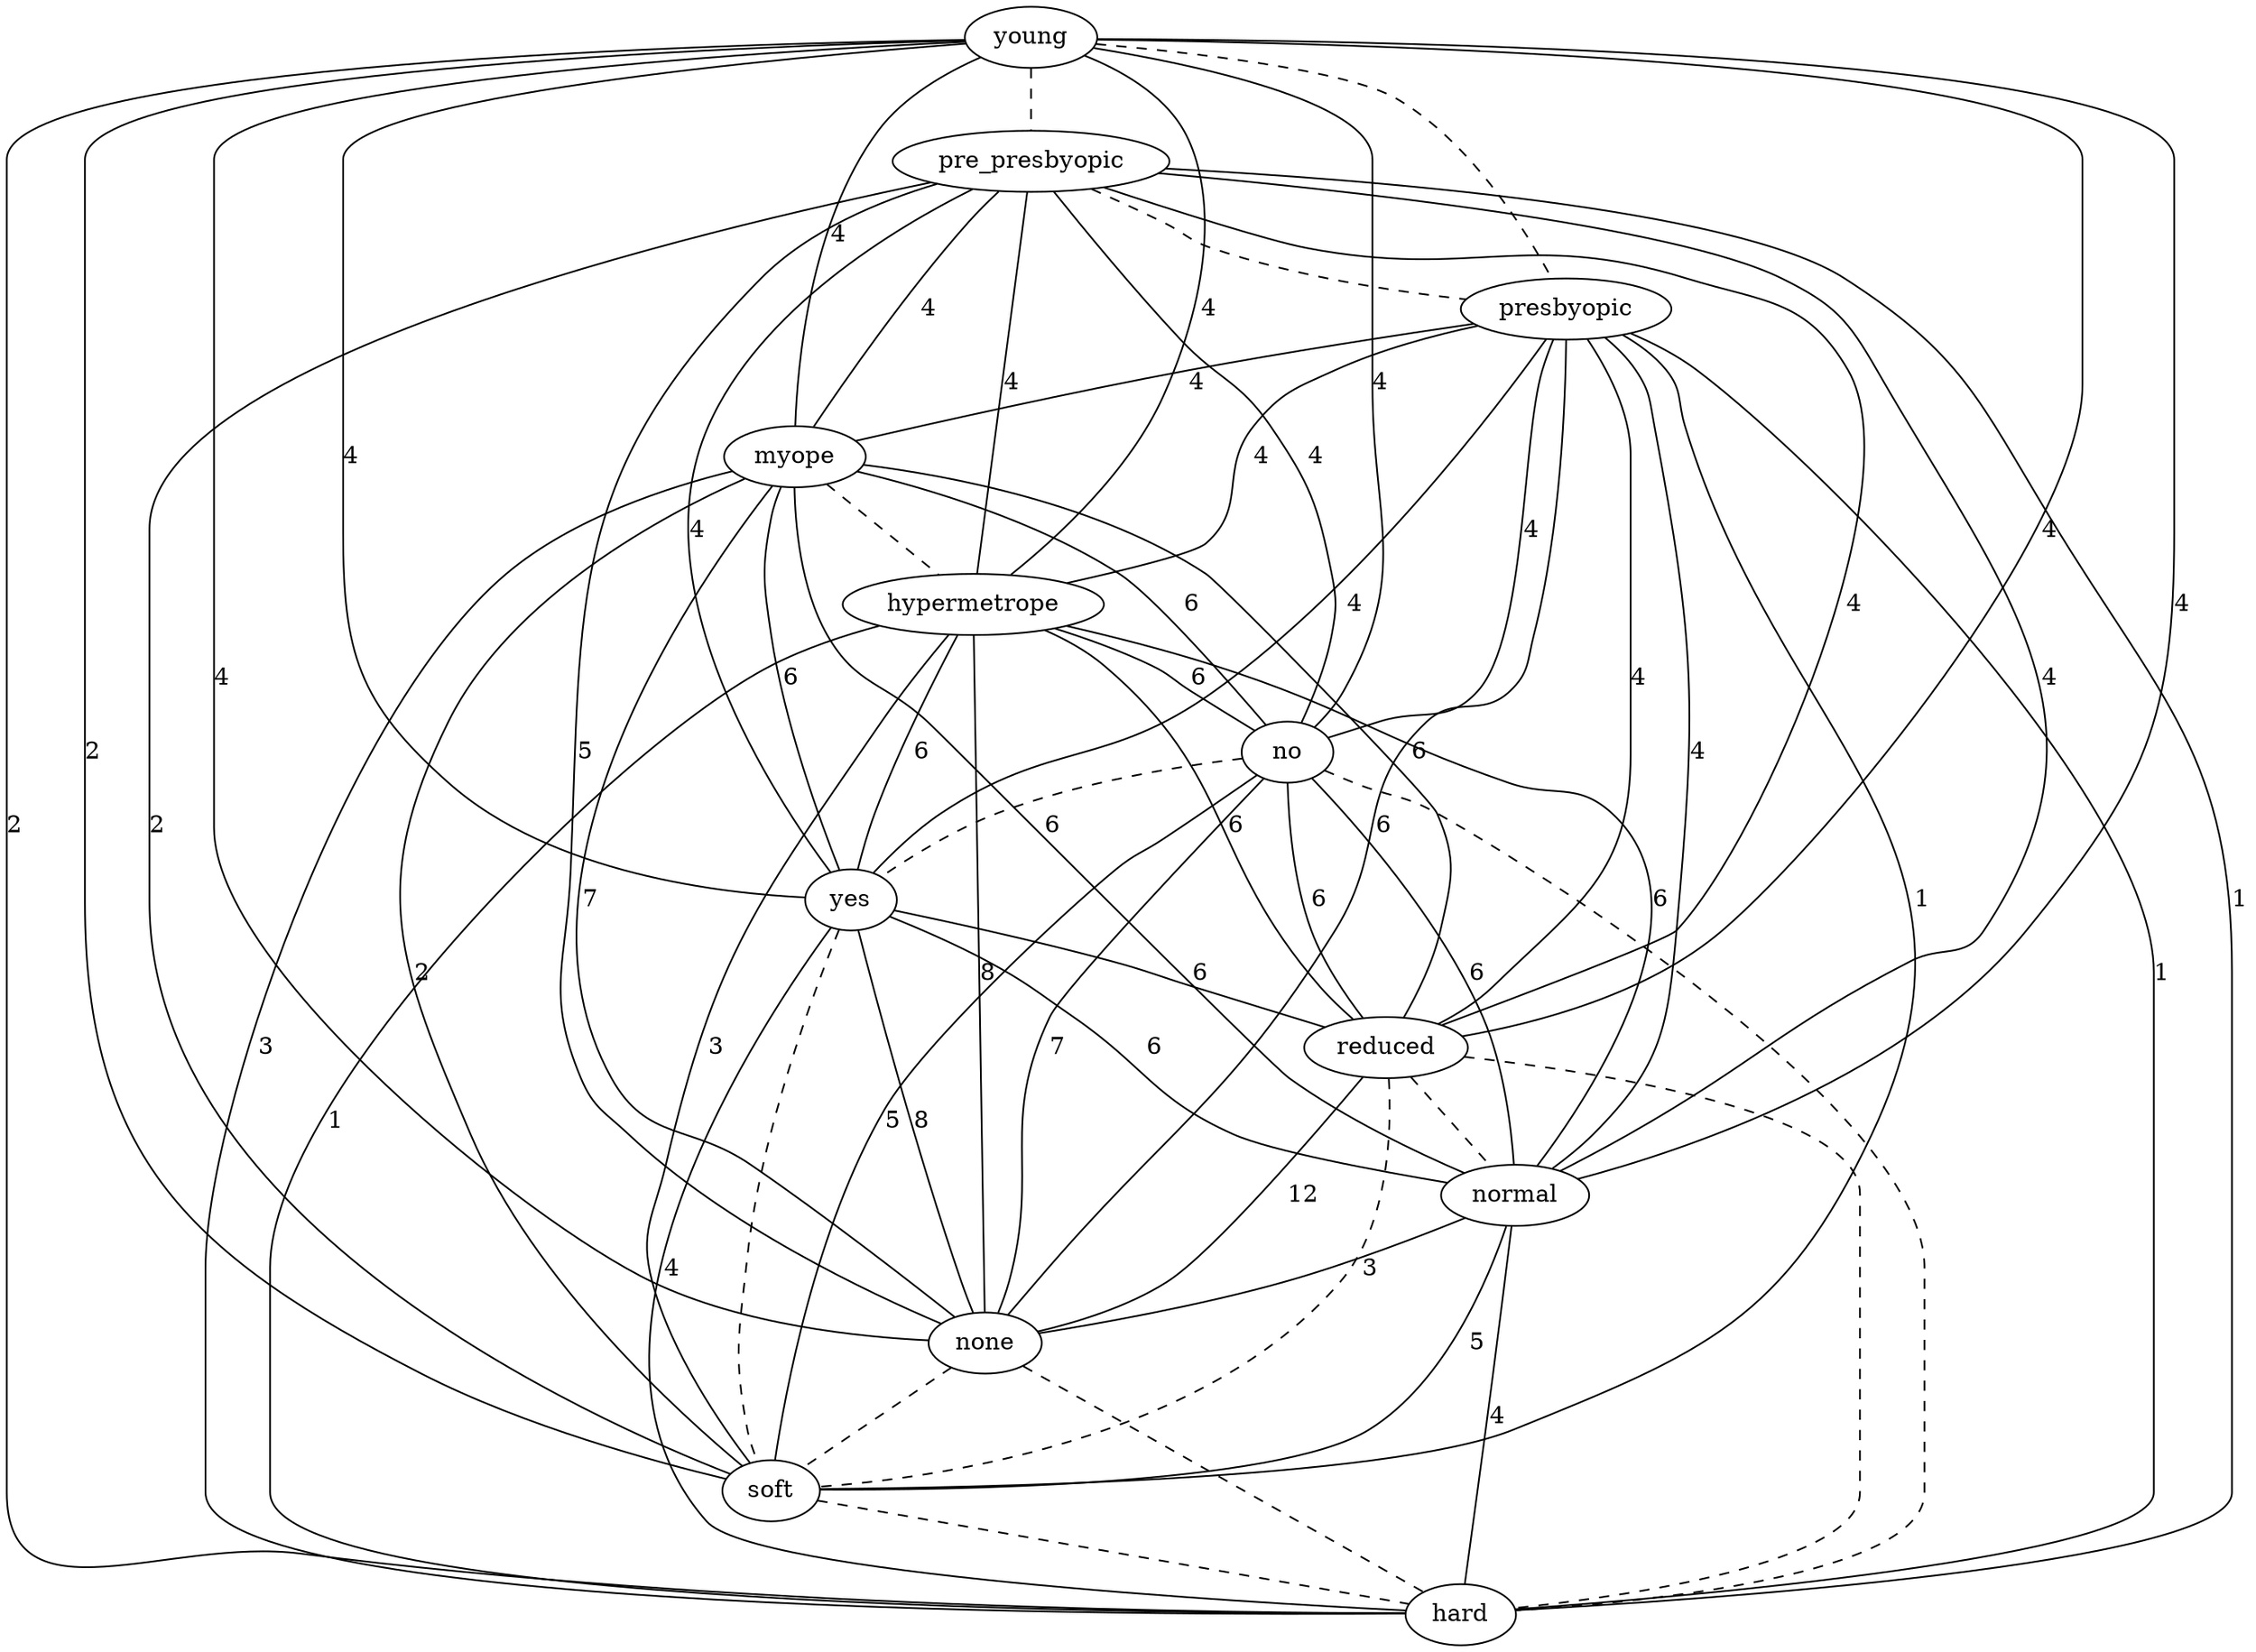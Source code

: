 strict graph "" {
young;
pre_presbyopic;
presbyopic;
myope;
hypermetrope;
no;
yes;
reduced;
normal;
none;
soft;
hard;
young -- pre_presbyopic  [color=black, style=dashed];
young -- presbyopic  [color=black, style=dashed];
young -- myope  [color=black, label=4, style=solid];
young -- hypermetrope  [color=black, label=4, style=solid];
young -- no  [color=black, label=4, style=solid];
young -- yes  [color=black, label=4, style=solid];
young -- reduced  [color=black, label=4, style=solid];
young -- normal  [color=black, label=4, style=solid];
young -- none  [color=black, label=4, style=solid];
young -- soft  [color=black, label=2, style=solid];
young -- hard  [color=black, label=2, style=solid];
pre_presbyopic -- presbyopic  [color=black, style=dashed];
pre_presbyopic -- myope  [color=black, label=4, style=solid];
pre_presbyopic -- hypermetrope  [color=black, label=4, style=solid];
pre_presbyopic -- no  [color=black, label=4, style=solid];
pre_presbyopic -- yes  [color=black, label=4, style=solid];
pre_presbyopic -- reduced  [color=black, label=4, style=solid];
pre_presbyopic -- normal  [color=black, label=4, style=solid];
pre_presbyopic -- none  [color=black, label=5, style=solid];
pre_presbyopic -- soft  [color=black, label=2, style=solid];
pre_presbyopic -- hard  [color=black, label=1, style=solid];
presbyopic -- myope  [color=black, label=4, style=solid];
presbyopic -- hypermetrope  [color=black, label=4, style=solid];
presbyopic -- no  [color=black, label=4, style=solid];
presbyopic -- yes  [color=black, label=4, style=solid];
presbyopic -- reduced  [color=black, label=4, style=solid];
presbyopic -- normal  [color=black, label=4, style=solid];
presbyopic -- none  [color=black, label=6, style=solid];
presbyopic -- soft  [color=black, label=1, style=solid];
presbyopic -- hard  [color=black, label=1, style=solid];
myope -- hypermetrope  [color=black, style=dashed];
myope -- no  [color=black, label=6, style=solid];
myope -- yes  [color=black, label=6, style=solid];
myope -- reduced  [color=black, label=6, style=solid];
myope -- normal  [color=black, label=6, style=solid];
myope -- none  [color=black, label=7, style=solid];
myope -- soft  [color=black, label=2, style=solid];
myope -- hard  [color=black, label=3, style=solid];
hypermetrope -- no  [color=black, label=6, style=solid];
hypermetrope -- yes  [color=black, label=6, style=solid];
hypermetrope -- reduced  [color=black, label=6, style=solid];
hypermetrope -- normal  [color=black, label=6, style=solid];
hypermetrope -- none  [color=black, label=8, style=solid];
hypermetrope -- soft  [color=black, label=3, style=solid];
hypermetrope -- hard  [color=black, label=1, style=solid];
no -- yes  [color=black, style=dashed];
no -- reduced  [color=black, label=6, style=solid];
no -- normal  [color=black, label=6, style=solid];
no -- none  [color=black, label=7, style=solid];
no -- soft  [color=black, label=5, style=solid];
no -- hard  [color=black, style=dashed];
yes -- reduced  [color=black, label=6, style=solid];
yes -- normal  [color=black, label=6, style=solid];
yes -- none  [color=black, label=8, style=solid];
yes -- soft  [color=black, style=dashed];
yes -- hard  [color=black, label=4, style=solid];
reduced -- normal  [color=black, style=dashed];
reduced -- none  [color=black, label=12, style=solid];
reduced -- soft  [color=black, style=dashed];
reduced -- hard  [color=black, style=dashed];
normal -- none  [color=black, label=3, style=solid];
normal -- soft  [color=black, label=5, style=solid];
normal -- hard  [color=black, label=4, style=solid];
none -- soft  [color=black, style=dashed];
none -- hard  [color=black, style=dashed];
soft -- hard  [color=black, style=dashed];
}
